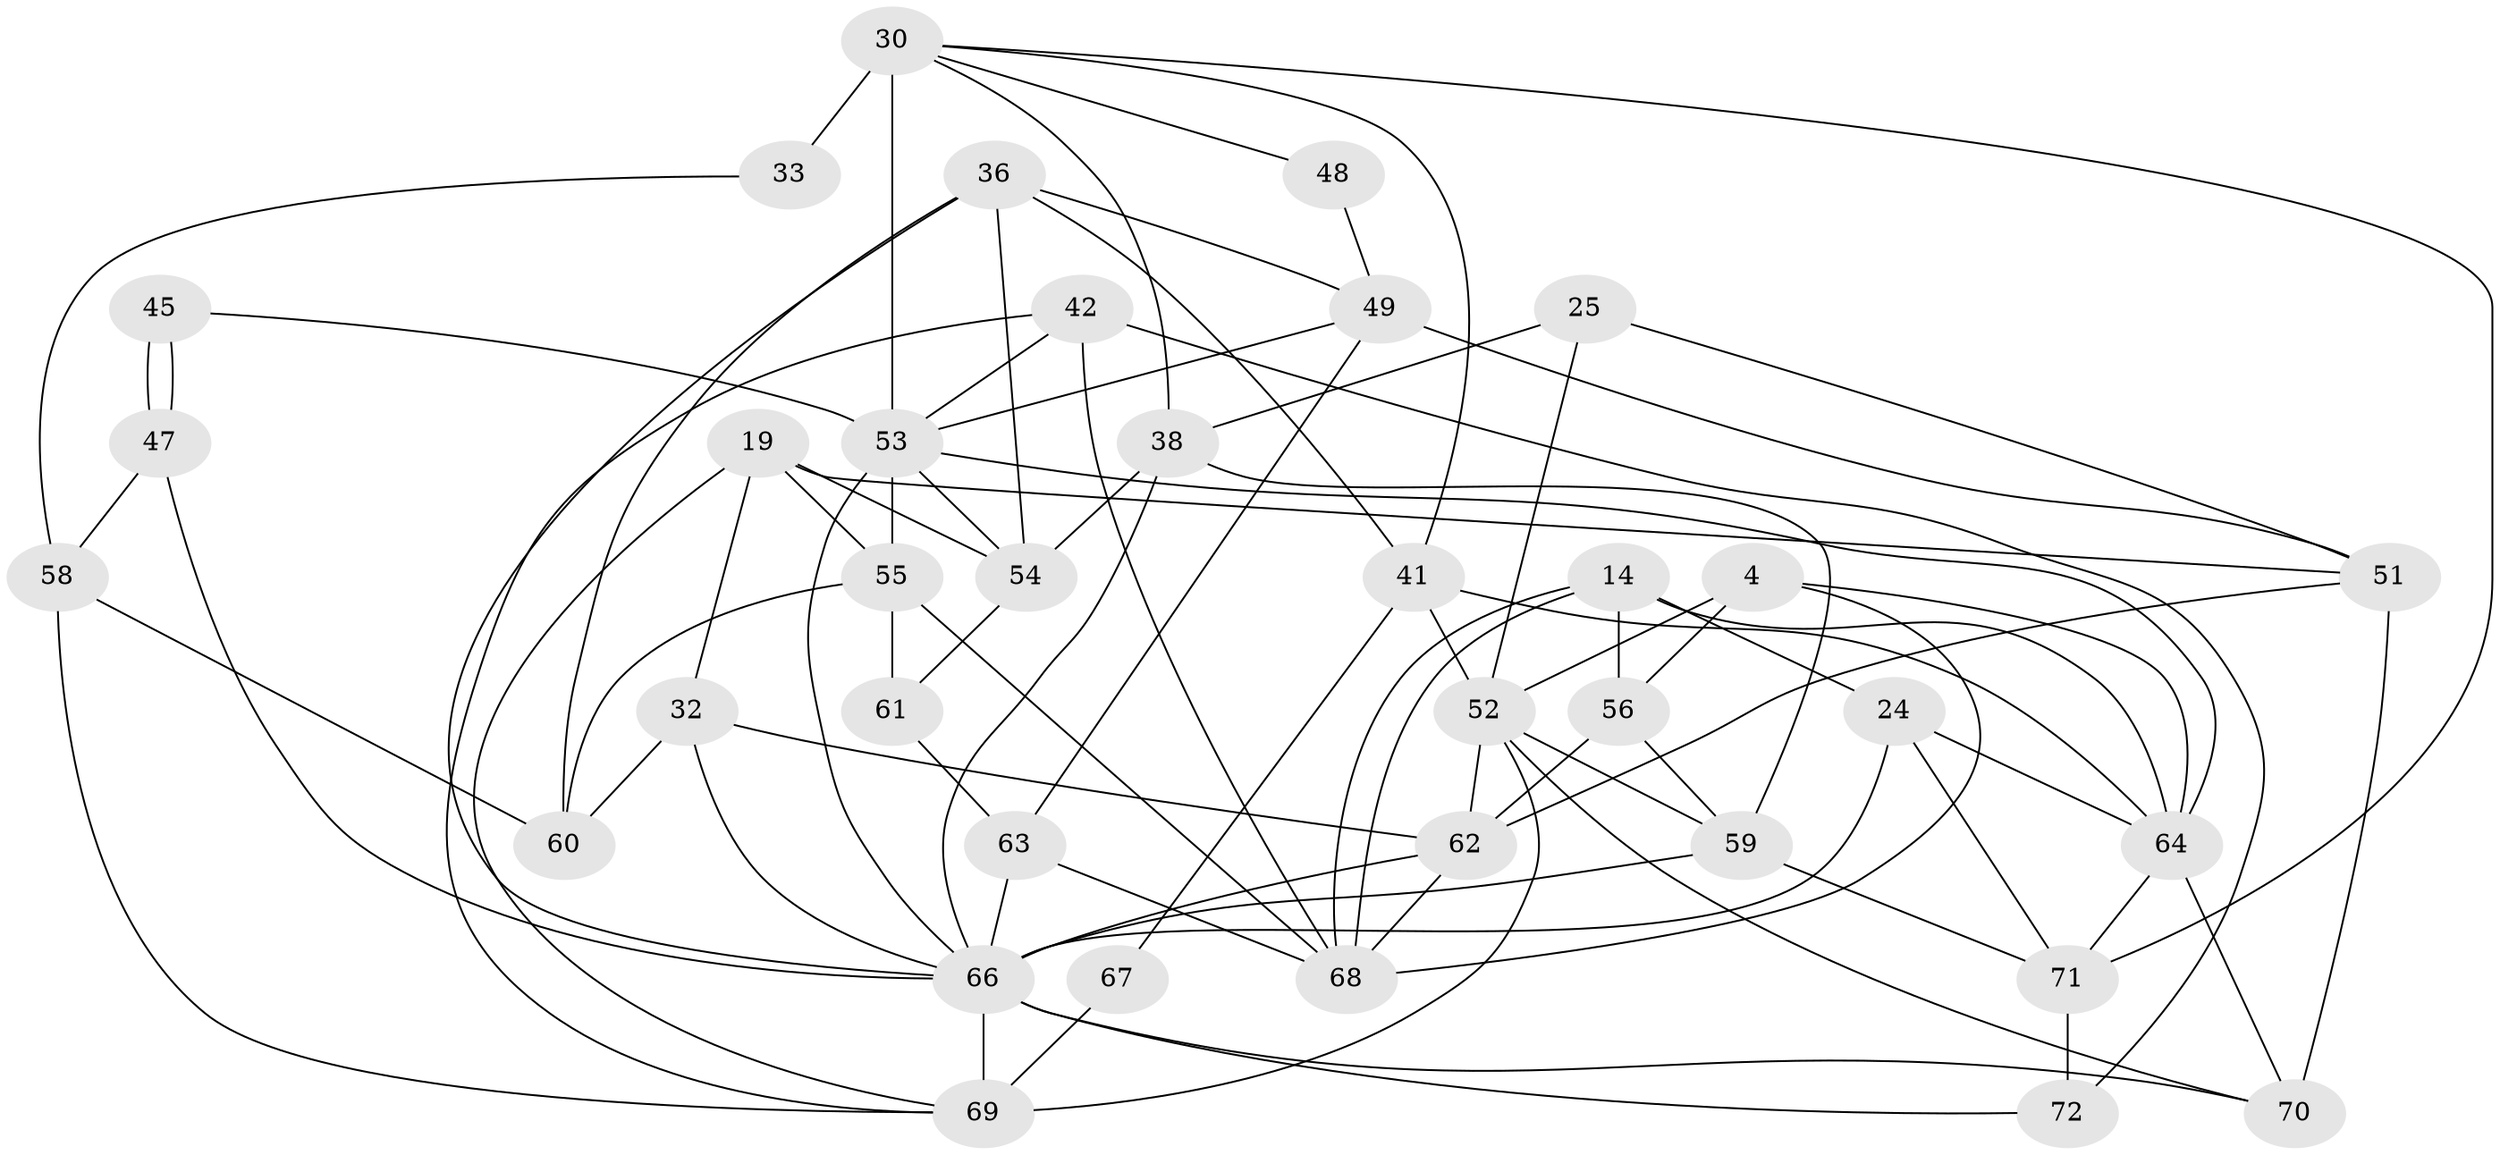 // original degree distribution, {3: 0.2638888888888889, 4: 0.2638888888888889, 2: 0.16666666666666666, 5: 0.125, 9: 0.013888888888888888, 7: 0.06944444444444445, 6: 0.09722222222222222}
// Generated by graph-tools (version 1.1) at 2025/51/03/09/25 04:51:54]
// undirected, 36 vertices, 86 edges
graph export_dot {
graph [start="1"]
  node [color=gray90,style=filled];
  4;
  14 [super="+8"];
  19 [super="+13"];
  24 [super="+2"];
  25 [super="+10"];
  30 [super="+21"];
  32 [super="+22+27"];
  33;
  36 [super="+11"];
  38 [super="+23"];
  41;
  42 [super="+26+31"];
  45;
  47;
  48;
  49 [super="+1+16"];
  51 [super="+34"];
  52 [super="+39+37"];
  53 [super="+18+29"];
  54;
  55;
  56 [super="+46+9"];
  58;
  59;
  60;
  61;
  62 [super="+12"];
  63;
  64 [super="+6+50"];
  66 [super="+43+65+5"];
  67;
  68;
  69 [super="+28+44"];
  70 [super="+57"];
  71 [super="+7"];
  72;
  4 -- 68;
  4 -- 56 [weight=2];
  4 -- 52;
  4 -- 64;
  14 -- 68;
  14 -- 68;
  14 -- 56 [weight=2];
  14 -- 24;
  14 -- 64;
  19 -- 55;
  19 -- 51;
  19 -- 54;
  19 -- 32;
  19 -- 69;
  24 -- 71 [weight=2];
  24 -- 66;
  24 -- 64;
  25 -- 51;
  25 -- 38;
  25 -- 52;
  30 -- 38;
  30 -- 33 [weight=2];
  30 -- 48;
  30 -- 53 [weight=3];
  30 -- 71;
  30 -- 41;
  32 -- 66 [weight=2];
  32 -- 60;
  32 -- 62 [weight=2];
  33 -- 58;
  36 -- 66;
  36 -- 49;
  36 -- 54;
  36 -- 41;
  36 -- 60;
  38 -- 66;
  38 -- 59;
  38 -- 54;
  41 -- 67;
  41 -- 52;
  41 -- 64;
  42 -- 72;
  42 -- 53 [weight=2];
  42 -- 68;
  42 -- 69;
  45 -- 47;
  45 -- 47;
  45 -- 53;
  47 -- 58;
  47 -- 66;
  48 -- 49;
  49 -- 51;
  49 -- 53;
  49 -- 63;
  51 -- 62;
  51 -- 70 [weight=2];
  52 -- 59 [weight=2];
  52 -- 62 [weight=2];
  52 -- 70;
  52 -- 69;
  53 -- 54;
  53 -- 66 [weight=2];
  53 -- 64;
  53 -- 55 [weight=2];
  54 -- 61;
  55 -- 68;
  55 -- 60;
  55 -- 61;
  56 -- 59;
  56 -- 62 [weight=2];
  58 -- 69;
  58 -- 60;
  59 -- 66 [weight=2];
  59 -- 71;
  61 -- 63;
  62 -- 66 [weight=2];
  62 -- 68;
  63 -- 68;
  63 -- 66;
  64 -- 70 [weight=2];
  64 -- 71;
  66 -- 69 [weight=3];
  66 -- 70 [weight=2];
  66 -- 72;
  67 -- 69;
  71 -- 72;
}
